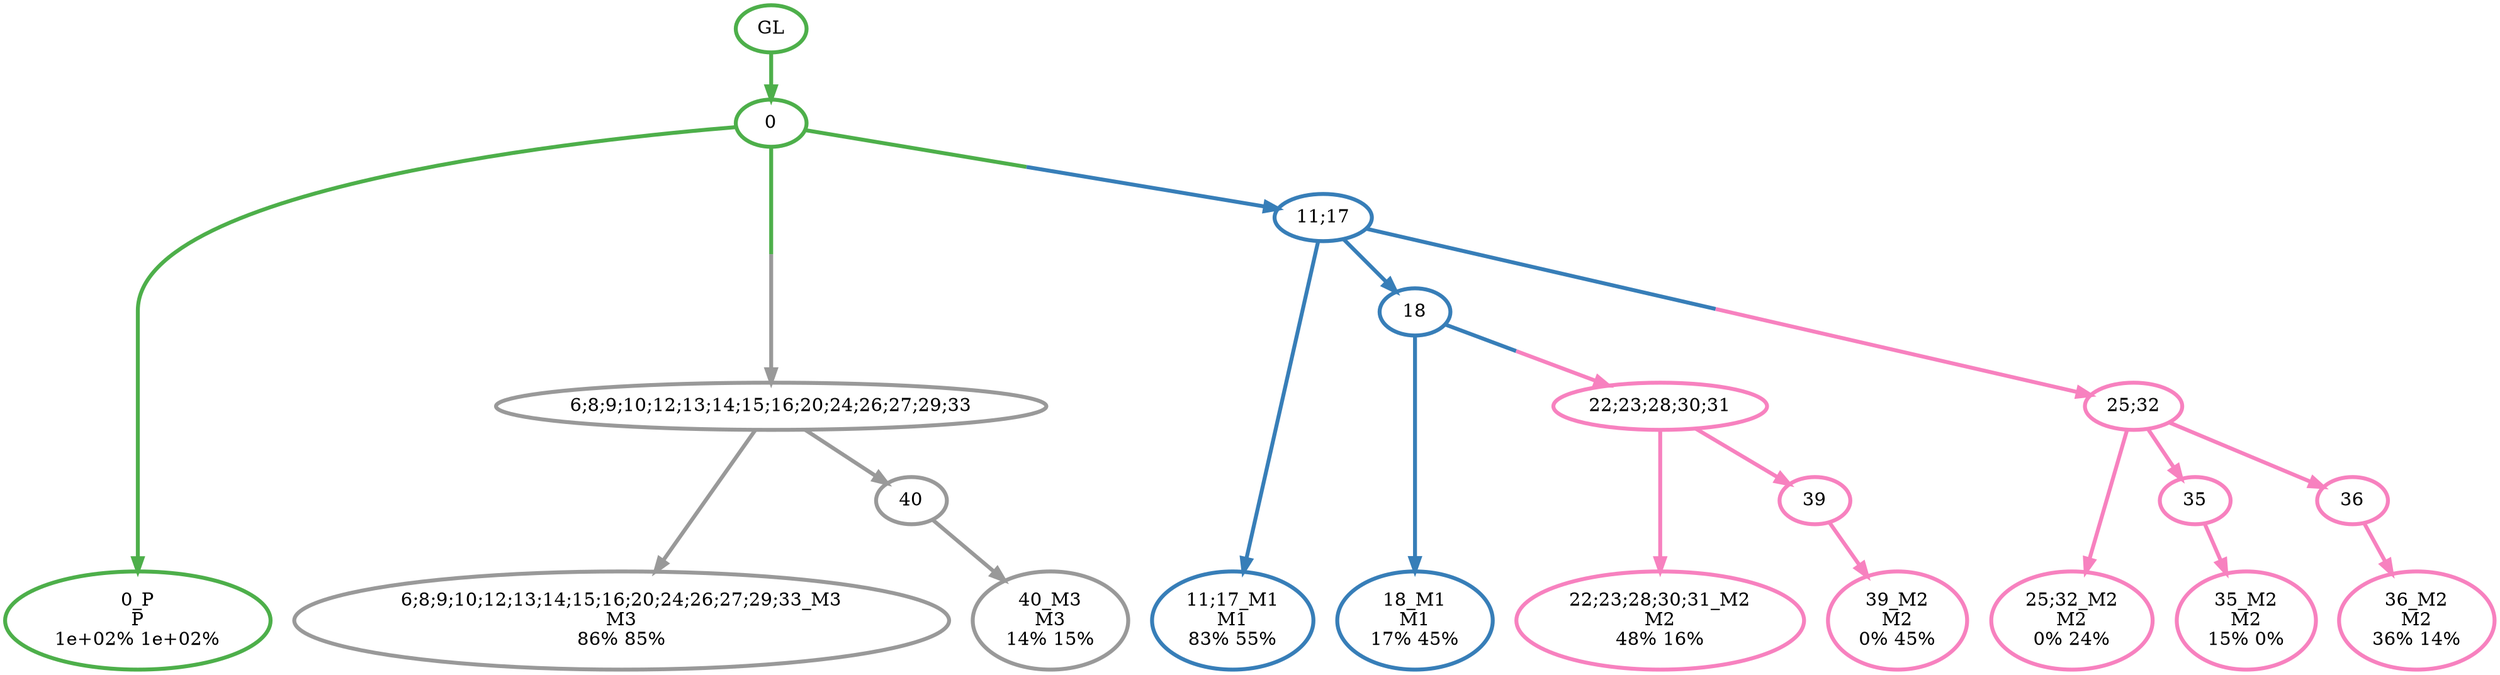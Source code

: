 digraph T {
	{
		rank=same
		18 [penwidth=3,colorscheme=set19,color=3,label="0_P\nP\n1e+02% 1e+02%"]
		17 [penwidth=3,colorscheme=set19,color=2,label="11;17_M1\nM1\n83% 55%"]
		15 [penwidth=3,colorscheme=set19,color=2,label="18_M1\nM1\n17% 45%"]
		14 [penwidth=3,colorscheme=set19,color=8,label="22;23;28;30;31_M2\nM2\n48% 16%"]
		12 [penwidth=3,colorscheme=set19,color=8,label="39_M2\nM2\n0% 45%"]
		11 [penwidth=3,colorscheme=set19,color=8,label="25;32_M2\nM2\n0% 24%"]
		9 [penwidth=3,colorscheme=set19,color=8,label="35_M2\nM2\n15% 0%"]
		7 [penwidth=3,colorscheme=set19,color=8,label="36_M2\nM2\n36% 14%"]
		6 [penwidth=3,colorscheme=set19,color=9,label="6;8;9;10;12;13;14;15;16;20;24;26;27;29;33_M3\nM3\n86% 85%"]
		4 [penwidth=3,colorscheme=set19,color=9,label="40_M3\nM3\n14% 15%"]
	}
	20 [penwidth=3,colorscheme=set19,color=3,label="GL"]
	19 [penwidth=3,colorscheme=set19,color=3,label="0"]
	16 [penwidth=3,colorscheme=set19,color=2,label="18"]
	13 [penwidth=3,colorscheme=set19,color=8,label="39"]
	10 [penwidth=3,colorscheme=set19,color=8,label="35"]
	8 [penwidth=3,colorscheme=set19,color=8,label="36"]
	5 [penwidth=3,colorscheme=set19,color=9,label="40"]
	3 [penwidth=3,colorscheme=set19,color=8,label="22;23;28;30;31"]
	2 [penwidth=3,colorscheme=set19,color=8,label="25;32"]
	1 [penwidth=3,colorscheme=set19,color=9,label="6;8;9;10;12;13;14;15;16;20;24;26;27;29;33"]
	0 [penwidth=3,colorscheme=set19,color=2,label="11;17"]
	20 -> 19 [penwidth=3,colorscheme=set19,color=3]
	19 -> 18 [penwidth=3,colorscheme=set19,color=3]
	19 -> 1 [penwidth=3,colorscheme=set19,color="3;0.5:9"]
	19 -> 0 [penwidth=3,colorscheme=set19,color="3;0.5:2"]
	16 -> 15 [penwidth=3,colorscheme=set19,color=2]
	16 -> 3 [penwidth=3,colorscheme=set19,color="2;0.5:8"]
	13 -> 12 [penwidth=3,colorscheme=set19,color=8]
	10 -> 9 [penwidth=3,colorscheme=set19,color=8]
	8 -> 7 [penwidth=3,colorscheme=set19,color=8]
	5 -> 4 [penwidth=3,colorscheme=set19,color=9]
	3 -> 14 [penwidth=3,colorscheme=set19,color=8]
	3 -> 13 [penwidth=3,colorscheme=set19,color=8]
	2 -> 11 [penwidth=3,colorscheme=set19,color=8]
	2 -> 10 [penwidth=3,colorscheme=set19,color=8]
	2 -> 8 [penwidth=3,colorscheme=set19,color=8]
	1 -> 6 [penwidth=3,colorscheme=set19,color=9]
	1 -> 5 [penwidth=3,colorscheme=set19,color=9]
	0 -> 17 [penwidth=3,colorscheme=set19,color=2]
	0 -> 16 [penwidth=3,colorscheme=set19,color=2]
	0 -> 2 [penwidth=3,colorscheme=set19,color="2;0.5:8"]
}

